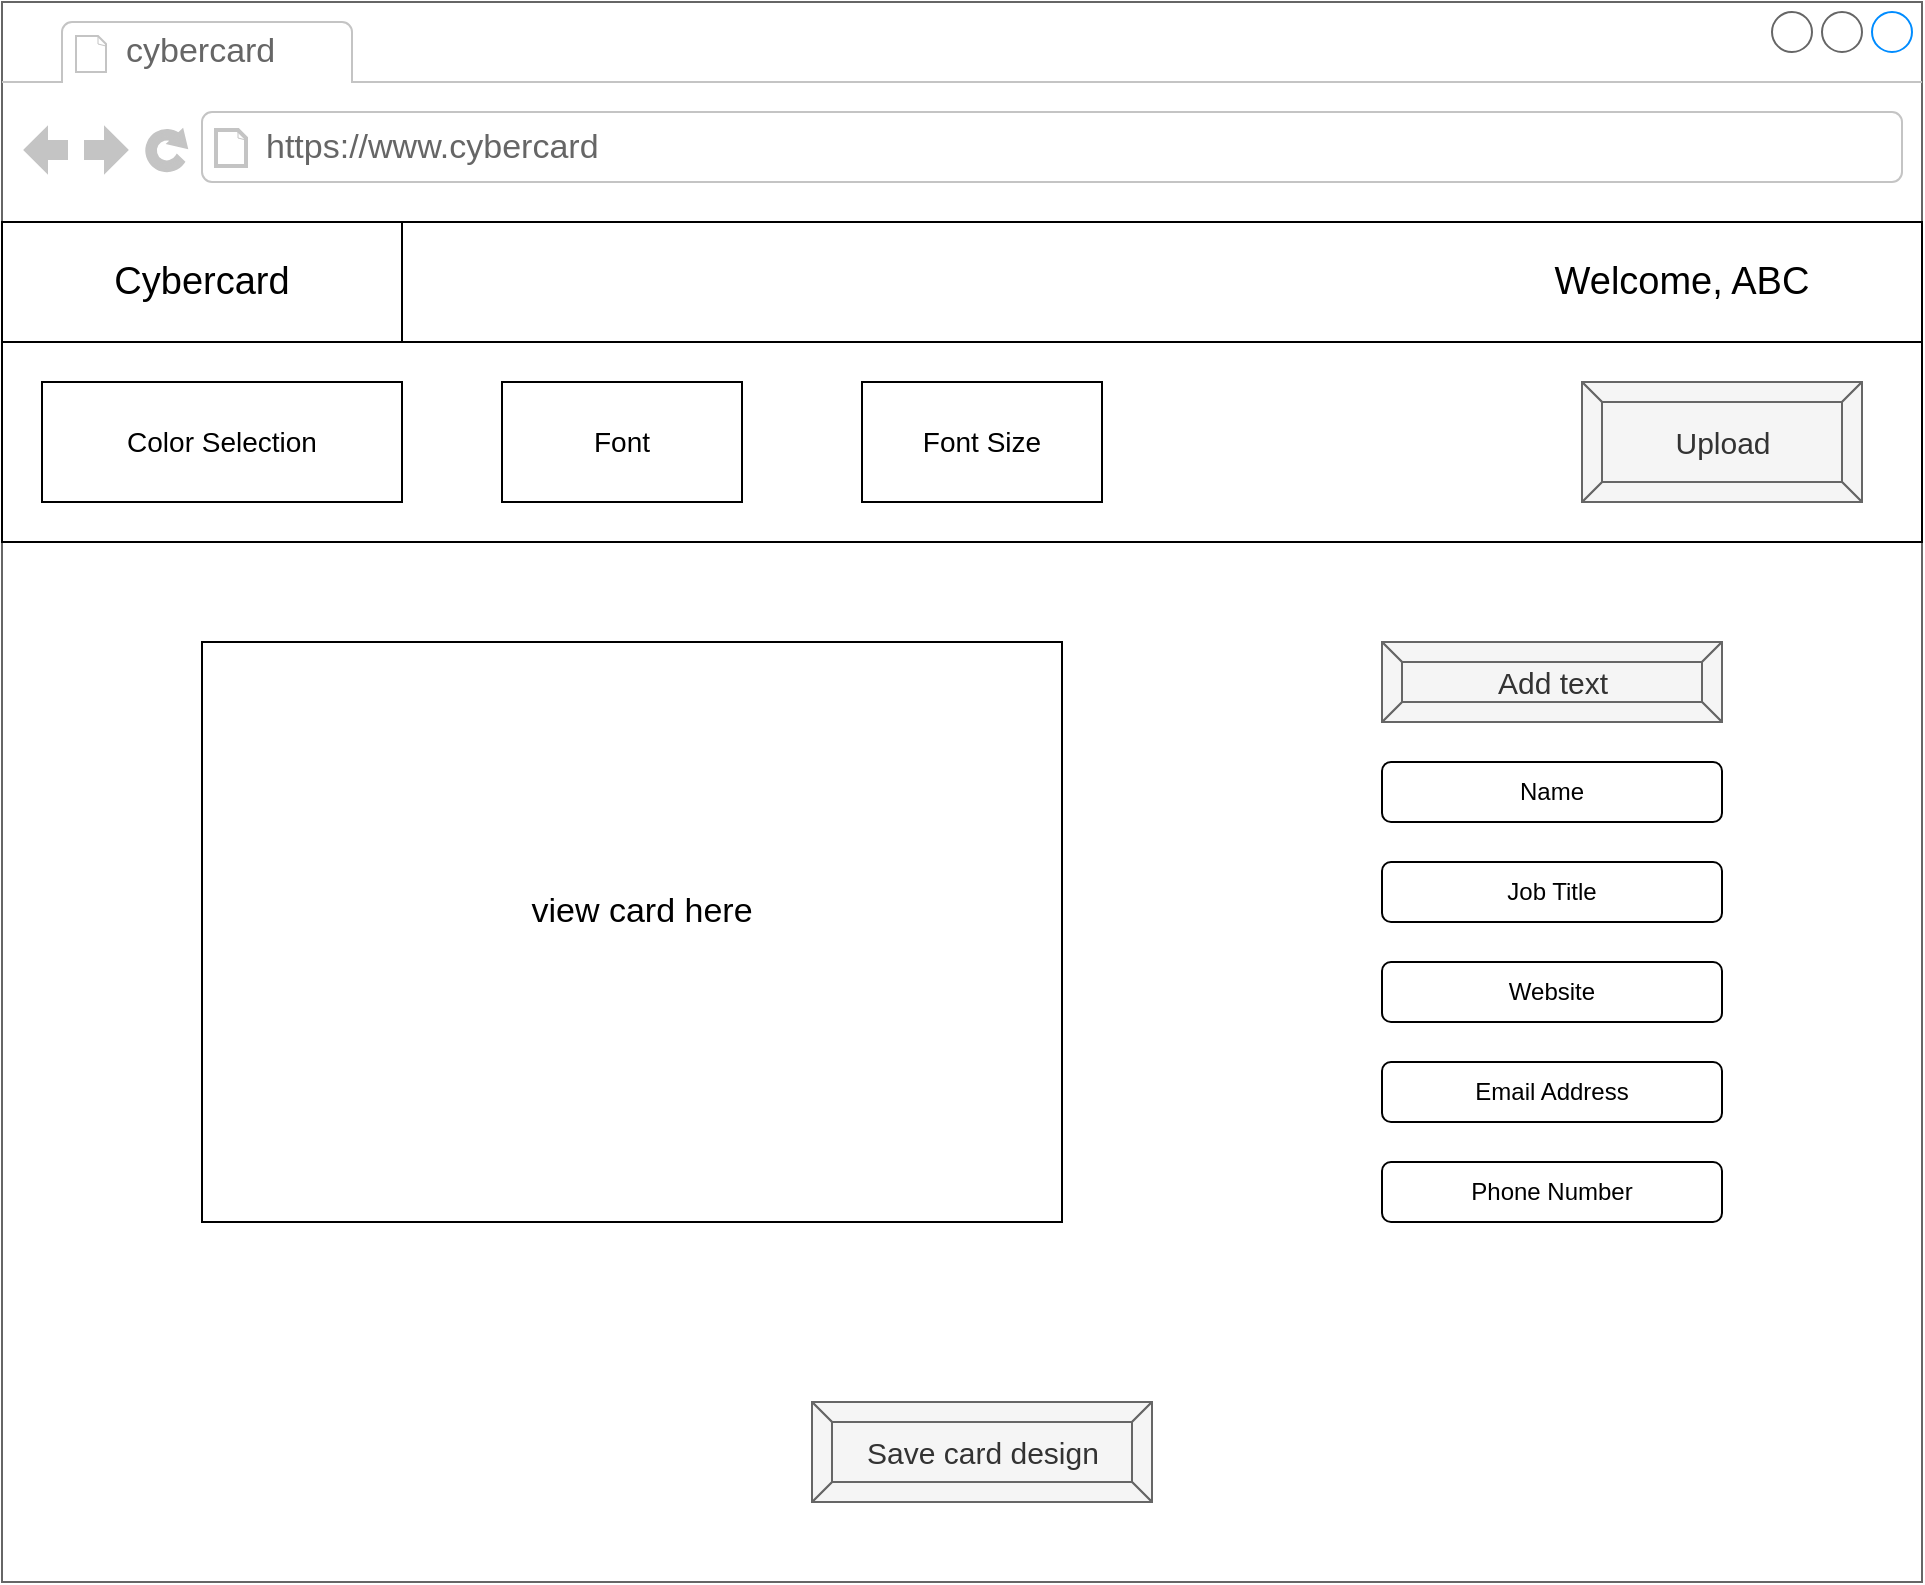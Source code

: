 <mxfile version="14.4.3" type="device"><diagram id="qlJEeNt1OZIV_fKrCPPP" name="Page-1"><mxGraphModel dx="1038" dy="3916" grid="1" gridSize="10" guides="1" tooltips="1" connect="1" arrows="1" fold="1" page="1" pageScale="1" pageWidth="2339" pageHeight="3300" math="0" shadow="0"><root><mxCell id="0"/><mxCell id="1" parent="0"/><mxCell id="eceuHtluzbwVTFiwvFhS-1" value="" style="strokeWidth=1;shadow=0;dashed=0;align=center;html=1;shape=mxgraph.mockup.containers.browserWindow;rSize=0;strokeColor=#666666;strokeColor2=#008cff;strokeColor3=#c4c4c4;mainText=,;recursiveResize=0;" vertex="1" parent="1"><mxGeometry x="100" y="-150" width="960" height="790" as="geometry"/></mxCell><mxCell id="eceuHtluzbwVTFiwvFhS-2" value="cybercard" style="strokeWidth=1;shadow=0;dashed=0;align=center;html=1;shape=mxgraph.mockup.containers.anchor;fontSize=17;fontColor=#666666;align=left;" vertex="1" parent="eceuHtluzbwVTFiwvFhS-1"><mxGeometry x="60" y="12" width="110" height="26" as="geometry"/></mxCell><mxCell id="eceuHtluzbwVTFiwvFhS-3" value="https://www.cybercard" style="strokeWidth=1;shadow=0;dashed=0;align=center;html=1;shape=mxgraph.mockup.containers.anchor;rSize=0;fontSize=17;fontColor=#666666;align=left;" vertex="1" parent="eceuHtluzbwVTFiwvFhS-1"><mxGeometry x="130" y="60" width="250" height="26" as="geometry"/></mxCell><mxCell id="eceuHtluzbwVTFiwvFhS-6" value="" style="rounded=0;whiteSpace=wrap;html=1;" vertex="1" parent="eceuHtluzbwVTFiwvFhS-1"><mxGeometry y="110" width="960" height="60" as="geometry"/></mxCell><mxCell id="eceuHtluzbwVTFiwvFhS-7" value="&lt;font style=&quot;font-size: 19px&quot;&gt;Cybercard&lt;/font&gt;" style="text;html=1;strokeColor=none;fillColor=none;align=center;verticalAlign=middle;whiteSpace=wrap;rounded=0;" vertex="1" parent="eceuHtluzbwVTFiwvFhS-1"><mxGeometry x="40" y="130" width="120" height="20" as="geometry"/></mxCell><mxCell id="eceuHtluzbwVTFiwvFhS-8" value="&lt;font style=&quot;font-size: 19px&quot;&gt;Welcome, ABC&lt;/font&gt;" style="text;html=1;strokeColor=none;fillColor=none;align=center;verticalAlign=middle;whiteSpace=wrap;rounded=0;" vertex="1" parent="eceuHtluzbwVTFiwvFhS-1"><mxGeometry x="760" y="130" width="160" height="20" as="geometry"/></mxCell><mxCell id="eceuHtluzbwVTFiwvFhS-9" value="" style="rounded=0;whiteSpace=wrap;html=1;fillColor=none;" vertex="1" parent="eceuHtluzbwVTFiwvFhS-1"><mxGeometry y="110" width="200" height="60" as="geometry"/></mxCell><mxCell id="eceuHtluzbwVTFiwvFhS-20" value="" style="rounded=0;whiteSpace=wrap;html=1;" vertex="1" parent="eceuHtluzbwVTFiwvFhS-1"><mxGeometry y="170" width="960" height="100" as="geometry"/></mxCell><mxCell id="eceuHtluzbwVTFiwvFhS-25" value="" style="rounded=0;whiteSpace=wrap;html=1;" vertex="1" parent="eceuHtluzbwVTFiwvFhS-1"><mxGeometry x="20" y="190" width="180" height="60" as="geometry"/></mxCell><mxCell id="eceuHtluzbwVTFiwvFhS-26" value="&lt;font style=&quot;font-size: 14px&quot;&gt;Color Selection&lt;/font&gt;" style="text;html=1;strokeColor=none;fillColor=none;align=center;verticalAlign=middle;whiteSpace=wrap;rounded=0;" vertex="1" parent="eceuHtluzbwVTFiwvFhS-1"><mxGeometry x="60" y="210" width="100" height="20" as="geometry"/></mxCell><mxCell id="eceuHtluzbwVTFiwvFhS-27" value="" style="rounded=0;whiteSpace=wrap;html=1;" vertex="1" parent="eceuHtluzbwVTFiwvFhS-1"><mxGeometry x="250" y="190" width="120" height="60" as="geometry"/></mxCell><mxCell id="eceuHtluzbwVTFiwvFhS-28" value="&lt;font style=&quot;font-size: 14px&quot;&gt;Font&lt;/font&gt;" style="text;html=1;strokeColor=none;fillColor=none;align=center;verticalAlign=middle;whiteSpace=wrap;rounded=0;" vertex="1" parent="eceuHtluzbwVTFiwvFhS-1"><mxGeometry x="260" y="210" width="100" height="20" as="geometry"/></mxCell><mxCell id="eceuHtluzbwVTFiwvFhS-29" value="" style="rounded=0;whiteSpace=wrap;html=1;" vertex="1" parent="eceuHtluzbwVTFiwvFhS-1"><mxGeometry x="430" y="190" width="120" height="60" as="geometry"/></mxCell><mxCell id="eceuHtluzbwVTFiwvFhS-30" value="&lt;font style=&quot;font-size: 14px&quot;&gt;Font Size&lt;/font&gt;" style="text;html=1;strokeColor=none;fillColor=none;align=center;verticalAlign=middle;whiteSpace=wrap;rounded=0;" vertex="1" parent="eceuHtluzbwVTFiwvFhS-1"><mxGeometry x="440" y="210" width="100" height="20" as="geometry"/></mxCell><mxCell id="eceuHtluzbwVTFiwvFhS-31" value="&lt;font style=&quot;font-size: 15px&quot;&gt;Upload&lt;/font&gt;" style="labelPosition=center;verticalLabelPosition=middle;align=center;html=1;shape=mxgraph.basic.button;dx=10;fillColor=#f5f5f5;strokeColor=#666666;fontColor=#333333;" vertex="1" parent="eceuHtluzbwVTFiwvFhS-1"><mxGeometry x="790" y="190" width="140" height="60" as="geometry"/></mxCell><mxCell id="eceuHtluzbwVTFiwvFhS-34" value="Phone Number" style="rounded=1;whiteSpace=wrap;html=1;" vertex="1" parent="eceuHtluzbwVTFiwvFhS-1"><mxGeometry x="690" y="580" width="170" height="30" as="geometry"/></mxCell><mxCell id="eceuHtluzbwVTFiwvFhS-35" value="Job Title" style="rounded=1;whiteSpace=wrap;html=1;" vertex="1" parent="eceuHtluzbwVTFiwvFhS-1"><mxGeometry x="690" y="430" width="170" height="30" as="geometry"/></mxCell><mxCell id="eceuHtluzbwVTFiwvFhS-53" value="Name" style="rounded=1;whiteSpace=wrap;html=1;" vertex="1" parent="eceuHtluzbwVTFiwvFhS-1"><mxGeometry x="690" y="380" width="170" height="30" as="geometry"/></mxCell><mxCell id="eceuHtluzbwVTFiwvFhS-54" value="Website" style="rounded=1;whiteSpace=wrap;html=1;" vertex="1" parent="eceuHtluzbwVTFiwvFhS-1"><mxGeometry x="690" y="480" width="170" height="30" as="geometry"/></mxCell><mxCell id="eceuHtluzbwVTFiwvFhS-55" value="Email Address" style="rounded=1;whiteSpace=wrap;html=1;" vertex="1" parent="eceuHtluzbwVTFiwvFhS-1"><mxGeometry x="690" y="530" width="170" height="30" as="geometry"/></mxCell><mxCell id="eceuHtluzbwVTFiwvFhS-56" value="&lt;font style=&quot;font-size: 15px&quot;&gt;Add text&lt;/font&gt;" style="labelPosition=center;verticalLabelPosition=middle;align=center;html=1;shape=mxgraph.basic.button;dx=10;fillColor=#f5f5f5;strokeColor=#666666;fontColor=#333333;" vertex="1" parent="eceuHtluzbwVTFiwvFhS-1"><mxGeometry x="690" y="320" width="170" height="40" as="geometry"/></mxCell><mxCell id="eceuHtluzbwVTFiwvFhS-57" value="&lt;font style=&quot;font-size: 15px&quot;&gt;Save card design&lt;/font&gt;" style="labelPosition=center;verticalLabelPosition=middle;align=center;html=1;shape=mxgraph.basic.button;dx=10;fillColor=#f5f5f5;strokeColor=#666666;fontColor=#333333;" vertex="1" parent="eceuHtluzbwVTFiwvFhS-1"><mxGeometry x="405" y="700" width="170" height="50" as="geometry"/></mxCell><mxCell id="eceuHtluzbwVTFiwvFhS-32" value="" style="rounded=0;whiteSpace=wrap;html=1;" vertex="1" parent="1"><mxGeometry x="200" y="170" width="430" height="290" as="geometry"/></mxCell><mxCell id="eceuHtluzbwVTFiwvFhS-33" value="&lt;font style=&quot;font-size: 17px&quot;&gt;view card here&lt;/font&gt;" style="text;html=1;strokeColor=none;fillColor=none;align=center;verticalAlign=middle;whiteSpace=wrap;rounded=0;" vertex="1" parent="1"><mxGeometry x="360" y="295" width="120" height="20" as="geometry"/></mxCell></root></mxGraphModel></diagram></mxfile>